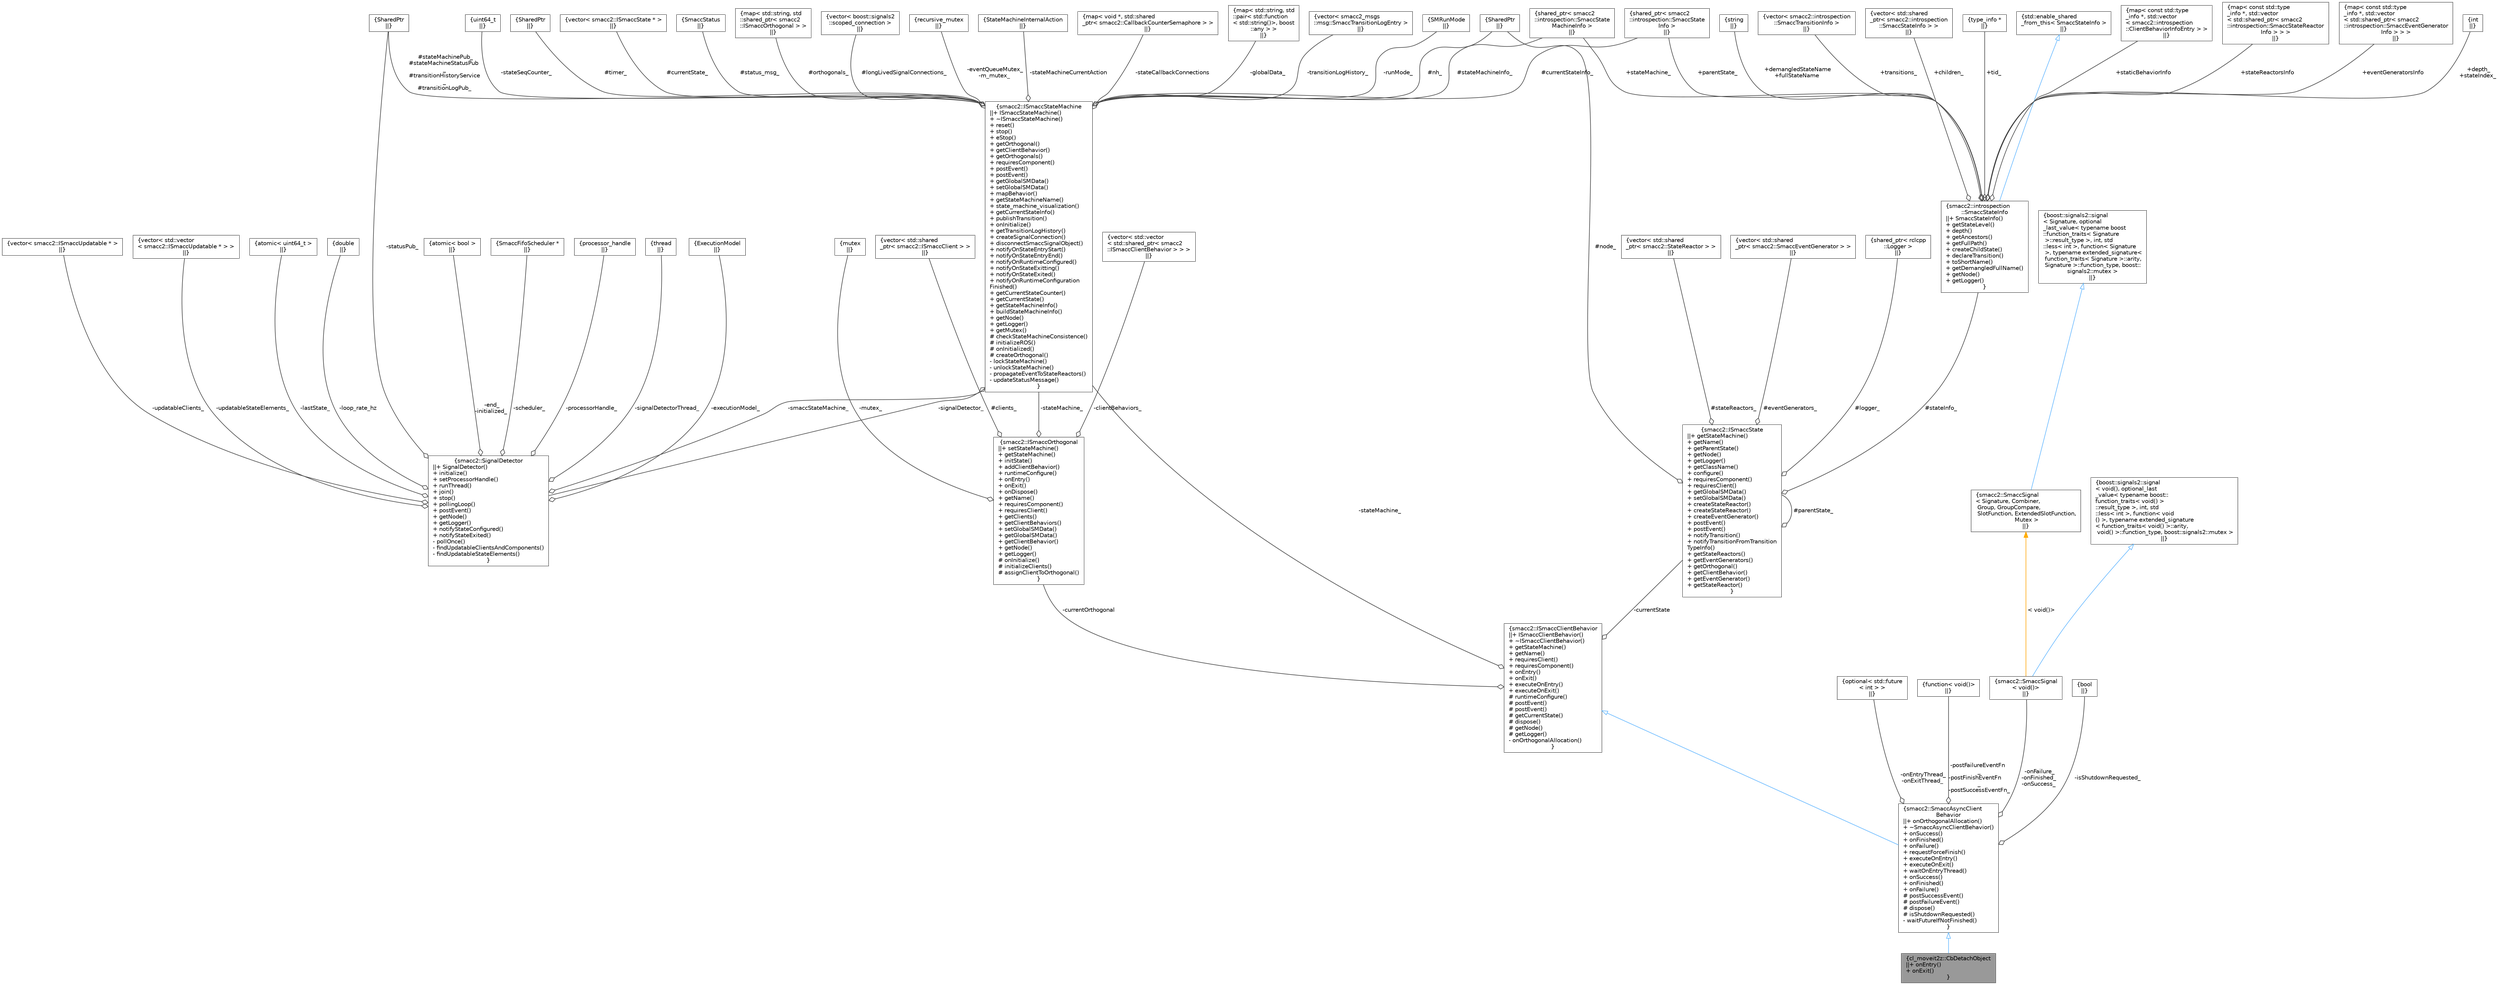 digraph "cl_moveit2z::CbDetachObject"
{
 // LATEX_PDF_SIZE
  bgcolor="transparent";
  edge [fontname=Helvetica,fontsize=10,labelfontname=Helvetica,labelfontsize=10];
  node [fontname=Helvetica,fontsize=10,shape=box,height=0.2,width=0.4];
  Node1 [label="{cl_moveit2z::CbDetachObject\n||+ onEntry()\l+ onExit()\l}",height=0.2,width=0.4,color="gray40", fillcolor="grey60", style="filled", fontcolor="black",tooltip=" "];
  Node2 -> Node1 [dir="back",color="steelblue1",style="solid",arrowtail="onormal"];
  Node2 [label="{smacc2::SmaccAsyncClient\lBehavior\n||+ onOrthogonalAllocation()\l+ ~SmaccAsyncClientBehavior()\l+ onSuccess()\l+ onFinished()\l+ onFailure()\l+ requestForceFinish()\l+ executeOnEntry()\l+ executeOnExit()\l+ waitOnEntryThread()\l+ onSuccess()\l+ onFinished()\l+ onFailure()\l# postSuccessEvent()\l# postFailureEvent()\l# dispose()\l# isShutdownRequested()\l- waitFutureIfNotFinished()\l}",height=0.2,width=0.4,color="gray40", fillcolor="white", style="filled",URL="$classsmacc2_1_1SmaccAsyncClientBehavior.html",tooltip=" "];
  Node3 -> Node2 [dir="back",color="steelblue1",style="solid",arrowtail="onormal"];
  Node3 [label="{smacc2::ISmaccClientBehavior\n||+ ISmaccClientBehavior()\l+ ~ISmaccClientBehavior()\l+ getStateMachine()\l+ getName()\l+ requiresClient()\l+ requiresComponent()\l+ onEntry()\l+ onExit()\l+ executeOnEntry()\l+ executeOnExit()\l# runtimeConfigure()\l# postEvent()\l# postEvent()\l# getCurrentState()\l# dispose()\l# getNode()\l# getLogger()\l- onOrthogonalAllocation()\l}",height=0.2,width=0.4,color="gray40", fillcolor="white", style="filled",URL="$classsmacc2_1_1ISmaccClientBehavior.html",tooltip=" "];
  Node4 -> Node3 [color="grey25",style="solid",label=" -stateMachine_" ,arrowhead="odiamond"];
  Node4 [label="{smacc2::ISmaccStateMachine\n||+ ISmaccStateMachine()\l+ ~ISmaccStateMachine()\l+ reset()\l+ stop()\l+ eStop()\l+ getOrthogonal()\l+ getClientBehavior()\l+ getOrthogonals()\l+ requiresComponent()\l+ postEvent()\l+ postEvent()\l+ getGlobalSMData()\l+ setGlobalSMData()\l+ mapBehavior()\l+ getStateMachineName()\l+ state_machine_visualization()\l+ getCurrentStateInfo()\l+ publishTransition()\l+ onInitialize()\l+ getTransitionLogHistory()\l+ createSignalConnection()\l+ disconnectSmaccSignalObject()\l+ notifyOnStateEntryStart()\l+ notifyOnStateEntryEnd()\l+ notifyOnRuntimeConfigured()\l+ notifyOnStateExitting()\l+ notifyOnStateExited()\l+ notifyOnRuntimeConfiguration\lFinished()\l+ getCurrentStateCounter()\l+ getCurrentState()\l+ getStateMachineInfo()\l+ buildStateMachineInfo()\l+ getNode()\l+ getLogger()\l+ getMutex()\l# checkStateMachineConsistence()\l# initializeROS()\l# onInitialized()\l# createOrthogonal()\l- lockStateMachine()\l- unlockStateMachine()\l- propagateEventToStateReactors()\l- updateStatusMessage()\l}",height=0.2,width=0.4,color="gray40", fillcolor="white", style="filled",URL="$classsmacc2_1_1ISmaccStateMachine.html",tooltip=" "];
  Node5 -> Node4 [color="grey25",style="solid",label=" #nh_" ,arrowhead="odiamond"];
  Node5 [label="{SharedPtr\n||}",height=0.2,width=0.4,color="gray40", fillcolor="white", style="filled",tooltip=" "];
  Node6 -> Node4 [color="grey25",style="solid",label=" #timer_" ,arrowhead="odiamond"];
  Node6 [label="{SharedPtr\n||}",height=0.2,width=0.4,color="gray40", fillcolor="white", style="filled",tooltip=" "];
  Node7 -> Node4 [color="grey25",style="solid",label=" #stateMachinePub_\n#stateMachineStatusPub\l_\n#transitionHistoryService\l_\n#transitionLogPub_" ,arrowhead="odiamond"];
  Node7 [label="{SharedPtr\n||}",height=0.2,width=0.4,color="gray40", fillcolor="white", style="filled",tooltip=" "];
  Node8 -> Node4 [color="grey25",style="solid",label=" #currentState_" ,arrowhead="odiamond"];
  Node8 [label="{vector\< smacc2::ISmaccState * \>\n||}",height=0.2,width=0.4,color="gray40", fillcolor="white", style="filled",tooltip=" "];
  Node9 -> Node4 [color="grey25",style="solid",label=" #currentStateInfo_" ,arrowhead="odiamond"];
  Node9 [label="{shared_ptr\< smacc2\l::introspection::SmaccState\lInfo \>\n||}",height=0.2,width=0.4,color="gray40", fillcolor="white", style="filled",tooltip=" "];
  Node10 -> Node4 [color="grey25",style="solid",label=" #status_msg_" ,arrowhead="odiamond"];
  Node10 [label="{SmaccStatus\n||}",height=0.2,width=0.4,color="gray40", fillcolor="white", style="filled",tooltip=" "];
  Node11 -> Node4 [color="grey25",style="solid",label=" #orthogonals_" ,arrowhead="odiamond"];
  Node11 [label="{map\< std::string, std\l::shared_ptr\< smacc2\l::ISmaccOrthogonal \> \>\n||}",height=0.2,width=0.4,color="gray40", fillcolor="white", style="filled",tooltip=" "];
  Node12 -> Node4 [color="grey25",style="solid",label=" #longLivedSignalConnections_" ,arrowhead="odiamond"];
  Node12 [label="{vector\< boost::signals2\l::scoped_connection \>\n||}",height=0.2,width=0.4,color="gray40", fillcolor="white", style="filled",tooltip=" "];
  Node13 -> Node4 [color="grey25",style="solid",label=" #stateMachineInfo_" ,arrowhead="odiamond"];
  Node13 [label="{shared_ptr\< smacc2\l::introspection::SmaccState\lMachineInfo \>\n||}",height=0.2,width=0.4,color="gray40", fillcolor="white", style="filled",tooltip=" "];
  Node14 -> Node4 [color="grey25",style="solid",label=" -eventQueueMutex_\n-m_mutex_" ,arrowhead="odiamond"];
  Node14 [label="{recursive_mutex\n||}",height=0.2,width=0.4,color="gray40", fillcolor="white", style="filled",tooltip=" "];
  Node15 -> Node4 [color="grey25",style="solid",label=" -stateMachineCurrentAction" ,arrowhead="odiamond"];
  Node15 [label="{StateMachineInternalAction\n||}",height=0.2,width=0.4,color="gray40", fillcolor="white", style="filled",tooltip=" "];
  Node16 -> Node4 [color="grey25",style="solid",label=" -stateCallbackConnections" ,arrowhead="odiamond"];
  Node16 [label="{map\< void *, std::shared\l_ptr\< smacc2::CallbackCounterSemaphore \> \>\n||}",height=0.2,width=0.4,color="gray40", fillcolor="white", style="filled",tooltip=" "];
  Node17 -> Node4 [color="grey25",style="solid",label=" -globalData_" ,arrowhead="odiamond"];
  Node17 [label="{map\< std::string, std\l::pair\< std::function\l\< std::string()\>, boost\l::any \> \>\n||}",height=0.2,width=0.4,color="gray40", fillcolor="white", style="filled",tooltip=" "];
  Node18 -> Node4 [color="grey25",style="solid",label=" -transitionLogHistory_" ,arrowhead="odiamond"];
  Node18 [label="{vector\< smacc2_msgs\l::msg::SmaccTransitionLogEntry \>\n||}",height=0.2,width=0.4,color="gray40", fillcolor="white", style="filled",tooltip=" "];
  Node19 -> Node4 [color="grey25",style="solid",label=" -runMode_" ,arrowhead="odiamond"];
  Node19 [label="{SMRunMode\n||}",height=0.2,width=0.4,color="gray40", fillcolor="white", style="filled",tooltip=" "];
  Node20 -> Node4 [color="grey25",style="solid",label=" -signalDetector_" ,arrowhead="odiamond"];
  Node20 [label="{smacc2::SignalDetector\n||+ SignalDetector()\l+ initialize()\l+ setProcessorHandle()\l+ runThread()\l+ join()\l+ stop()\l+ pollingLoop()\l+ postEvent()\l+ getNode()\l+ getLogger()\l+ notifyStateConfigured()\l+ notifyStateExited()\l- pollOnce()\l- findUpdatableClientsAndComponents()\l- findUpdatableStateElements()\l}",height=0.2,width=0.4,color="gray40", fillcolor="white", style="filled",URL="$classsmacc2_1_1SignalDetector.html",tooltip=" "];
  Node4 -> Node20 [color="grey25",style="solid",label=" -smaccStateMachine_" ,arrowhead="odiamond"];
  Node21 -> Node20 [color="grey25",style="solid",label=" -updatableClients_" ,arrowhead="odiamond"];
  Node21 [label="{vector\< smacc2::ISmaccUpdatable * \>\n||}",height=0.2,width=0.4,color="gray40", fillcolor="white", style="filled",tooltip=" "];
  Node22 -> Node20 [color="grey25",style="solid",label=" -updatableStateElements_" ,arrowhead="odiamond"];
  Node22 [label="{vector\< std::vector\l\< smacc2::ISmaccUpdatable * \> \>\n||}",height=0.2,width=0.4,color="gray40", fillcolor="white", style="filled",tooltip=" "];
  Node23 -> Node20 [color="grey25",style="solid",label=" -lastState_" ,arrowhead="odiamond"];
  Node23 [label="{atomic\< uint64_t \>\n||}",height=0.2,width=0.4,color="gray40", fillcolor="white", style="filled",tooltip=" "];
  Node24 -> Node20 [color="grey25",style="solid",label=" -loop_rate_hz" ,arrowhead="odiamond"];
  Node24 [label="{double\n||}",height=0.2,width=0.4,color="gray40", fillcolor="white", style="filled",tooltip=" "];
  Node25 -> Node20 [color="grey25",style="solid",label=" -end_\n-initialized_" ,arrowhead="odiamond"];
  Node25 [label="{atomic\< bool \>\n||}",height=0.2,width=0.4,color="gray40", fillcolor="white", style="filled",tooltip=" "];
  Node7 -> Node20 [color="grey25",style="solid",label=" -statusPub_" ,arrowhead="odiamond"];
  Node26 -> Node20 [color="grey25",style="solid",label=" -scheduler_" ,arrowhead="odiamond"];
  Node26 [label="{SmaccFifoScheduler *\n||}",height=0.2,width=0.4,color="gray40", fillcolor="white", style="filled",tooltip=" "];
  Node27 -> Node20 [color="grey25",style="solid",label=" -processorHandle_" ,arrowhead="odiamond"];
  Node27 [label="{processor_handle\n||}",height=0.2,width=0.4,color="gray40", fillcolor="white", style="filled",tooltip=" "];
  Node28 -> Node20 [color="grey25",style="solid",label=" -signalDetectorThread_" ,arrowhead="odiamond"];
  Node28 [label="{thread\n||}",height=0.2,width=0.4,color="gray40", fillcolor="white", style="filled",tooltip=" "];
  Node29 -> Node20 [color="grey25",style="solid",label=" -executionModel_" ,arrowhead="odiamond"];
  Node29 [label="{ExecutionModel\n||}",height=0.2,width=0.4,color="gray40", fillcolor="white", style="filled",tooltip=" "];
  Node30 -> Node4 [color="grey25",style="solid",label=" -stateSeqCounter_" ,arrowhead="odiamond"];
  Node30 [label="{uint64_t\n||}",height=0.2,width=0.4,color="gray40", fillcolor="white", style="filled",tooltip=" "];
  Node31 -> Node3 [color="grey25",style="solid",label=" -currentState" ,arrowhead="odiamond"];
  Node31 [label="{smacc2::ISmaccState\n||+ getStateMachine()\l+ getName()\l+ getParentState()\l+ getNode()\l+ getLogger()\l+ getClassName()\l+ configure()\l+ requiresComponent()\l+ requiresClient()\l+ getGlobalSMData()\l+ setGlobalSMData()\l+ createStateReactor()\l+ createStateReactor()\l+ createEventGenerator()\l+ postEvent()\l+ postEvent()\l+ notifyTransition()\l+ notifyTransitionFromTransition\lTypeInfo()\l+ getStateReactors()\l+ getEventGenerators()\l+ getOrthogonal()\l+ getClientBehavior()\l+ getEventGenerator()\l+ getStateReactor()\l}",height=0.2,width=0.4,color="gray40", fillcolor="white", style="filled",URL="$classsmacc2_1_1ISmaccState.html",tooltip=" "];
  Node5 -> Node31 [color="grey25",style="solid",label=" #node_" ,arrowhead="odiamond"];
  Node32 -> Node31 [color="grey25",style="solid",label=" #logger_" ,arrowhead="odiamond"];
  Node32 [label="{shared_ptr\< rclcpp\l::Logger \>\n||}",height=0.2,width=0.4,color="gray40", fillcolor="white", style="filled",tooltip=" "];
  Node33 -> Node31 [color="grey25",style="solid",label=" #stateReactors_" ,arrowhead="odiamond"];
  Node33 [label="{vector\< std::shared\l_ptr\< smacc2::StateReactor \> \>\n||}",height=0.2,width=0.4,color="gray40", fillcolor="white", style="filled",tooltip=" "];
  Node34 -> Node31 [color="grey25",style="solid",label=" #eventGenerators_" ,arrowhead="odiamond"];
  Node34 [label="{vector\< std::shared\l_ptr\< smacc2::SmaccEventGenerator \> \>\n||}",height=0.2,width=0.4,color="gray40", fillcolor="white", style="filled",tooltip=" "];
  Node31 -> Node31 [color="grey25",style="solid",label=" #parentState_" ,arrowhead="odiamond"];
  Node35 -> Node31 [color="grey25",style="solid",label=" #stateInfo_" ,arrowhead="odiamond"];
  Node35 [label="{smacc2::introspection\l::SmaccStateInfo\n||+ SmaccStateInfo()\l+ getStateLevel()\l+ depth()\l+ getAncestors()\l+ getFullPath()\l+ createChildState()\l+ declareTransition()\l+ toShortName()\l+ getDemangledFullName()\l+ getNode()\l+ getLogger()\l}",height=0.2,width=0.4,color="gray40", fillcolor="white", style="filled",URL="$classsmacc2_1_1introspection_1_1SmaccStateInfo.html",tooltip=" "];
  Node36 -> Node35 [dir="back",color="steelblue1",style="solid",arrowtail="onormal"];
  Node36 [label="{std::enable_shared\l_from_this\< SmaccStateInfo \>\n||}",height=0.2,width=0.4,color="gray40", fillcolor="white", style="filled",tooltip=" "];
  Node37 -> Node35 [color="grey25",style="solid",label=" +staticBehaviorInfo" ,arrowhead="odiamond"];
  Node37 [label="{map\< const std::type\l_info *, std::vector\l\< smacc2::introspection\l::ClientBehaviorInfoEntry \> \>\n||}",height=0.2,width=0.4,color="gray40", fillcolor="white", style="filled",tooltip=" "];
  Node38 -> Node35 [color="grey25",style="solid",label=" +stateReactorsInfo" ,arrowhead="odiamond"];
  Node38 [label="{map\< const std::type\l_info *, std::vector\l\< std::shared_ptr\< smacc2\l::introspection::SmaccStateReactor\lInfo \> \> \>\n||}",height=0.2,width=0.4,color="gray40", fillcolor="white", style="filled",tooltip=" "];
  Node39 -> Node35 [color="grey25",style="solid",label=" +eventGeneratorsInfo" ,arrowhead="odiamond"];
  Node39 [label="{map\< const std::type\l_info *, std::vector\l\< std::shared_ptr\< smacc2\l::introspection::SmaccEventGenerator\lInfo \> \> \>\n||}",height=0.2,width=0.4,color="gray40", fillcolor="white", style="filled",tooltip=" "];
  Node40 -> Node35 [color="grey25",style="solid",label=" +depth_\n+stateIndex_" ,arrowhead="odiamond"];
  Node40 [label="{int\n||}",height=0.2,width=0.4,color="gray40", fillcolor="white", style="filled",tooltip=" "];
  Node41 -> Node35 [color="grey25",style="solid",label=" +demangledStateName\n+fullStateName" ,arrowhead="odiamond"];
  Node41 [label="{string\n||}",height=0.2,width=0.4,color="gray40", fillcolor="white", style="filled",tooltip=" "];
  Node13 -> Node35 [color="grey25",style="solid",label=" +stateMachine_" ,arrowhead="odiamond"];
  Node9 -> Node35 [color="grey25",style="solid",label=" +parentState_" ,arrowhead="odiamond"];
  Node42 -> Node35 [color="grey25",style="solid",label=" +transitions_" ,arrowhead="odiamond"];
  Node42 [label="{vector\< smacc2::introspection\l::SmaccTransitionInfo \>\n||}",height=0.2,width=0.4,color="gray40", fillcolor="white", style="filled",tooltip=" "];
  Node43 -> Node35 [color="grey25",style="solid",label=" +children_" ,arrowhead="odiamond"];
  Node43 [label="{vector\< std::shared\l_ptr\< smacc2::introspection\l::SmaccStateInfo \> \>\n||}",height=0.2,width=0.4,color="gray40", fillcolor="white", style="filled",tooltip=" "];
  Node44 -> Node35 [color="grey25",style="solid",label=" +tid_" ,arrowhead="odiamond"];
  Node44 [label="{type_info *\n||}",height=0.2,width=0.4,color="gray40", fillcolor="white", style="filled",tooltip=" "];
  Node45 -> Node3 [color="grey25",style="solid",label=" -currentOrthogonal" ,arrowhead="odiamond"];
  Node45 [label="{smacc2::ISmaccOrthogonal\n||+ setStateMachine()\l+ getStateMachine()\l+ initState()\l+ addClientBehavior()\l+ runtimeConfigure()\l+ onEntry()\l+ onExit()\l+ onDispose()\l+ getName()\l+ requiresComponent()\l+ requiresClient()\l+ getClients()\l+ getClientBehaviors()\l+ setGlobalSMData()\l+ getGlobalSMData()\l+ getClientBehavior()\l+ getNode()\l+ getLogger()\l# onInitialize()\l# initializeClients()\l# assignClientToOrthogonal()\l}",height=0.2,width=0.4,color="gray40", fillcolor="white", style="filled",URL="$classsmacc2_1_1ISmaccOrthogonal.html",tooltip=" "];
  Node46 -> Node45 [color="grey25",style="solid",label=" #clients_" ,arrowhead="odiamond"];
  Node46 [label="{vector\< std::shared\l_ptr\< smacc2::ISmaccClient \> \>\n||}",height=0.2,width=0.4,color="gray40", fillcolor="white", style="filled",tooltip=" "];
  Node4 -> Node45 [color="grey25",style="solid",label=" -stateMachine_" ,arrowhead="odiamond"];
  Node47 -> Node45 [color="grey25",style="solid",label=" -clientBehaviors_" ,arrowhead="odiamond"];
  Node47 [label="{vector\< std::vector\l\< std::shared_ptr\< smacc2\l::ISmaccClientBehavior \> \> \>\n||}",height=0.2,width=0.4,color="gray40", fillcolor="white", style="filled",tooltip=" "];
  Node48 -> Node45 [color="grey25",style="solid",label=" -mutex_" ,arrowhead="odiamond"];
  Node48 [label="{mutex\n||}",height=0.2,width=0.4,color="gray40", fillcolor="white", style="filled",tooltip=" "];
  Node49 -> Node2 [color="grey25",style="solid",label=" -onEntryThread_\n-onExitThread_" ,arrowhead="odiamond"];
  Node49 [label="{optional\< std::future\l\< int \> \>\n||}",height=0.2,width=0.4,color="gray40", fillcolor="white", style="filled",tooltip=" "];
  Node50 -> Node2 [color="grey25",style="solid",label=" -postFailureEventFn\l_\n-postFinishEventFn\l_\n-postSuccessEventFn_" ,arrowhead="odiamond"];
  Node50 [label="{function\< void()\>\n||}",height=0.2,width=0.4,color="gray40", fillcolor="white", style="filled",tooltip=" "];
  Node51 -> Node2 [color="grey25",style="solid",label=" -onFailure_\n-onFinished_\n-onSuccess_" ,arrowhead="odiamond"];
  Node51 [label="{smacc2::SmaccSignal\l\< void()\>\n||}",height=0.2,width=0.4,color="gray40", fillcolor="white", style="filled",URL="$classsmacc2_1_1SmaccSignal.html",tooltip=" "];
  Node52 -> Node51 [dir="back",color="steelblue1",style="solid",arrowtail="onormal"];
  Node52 [label="{boost::signals2::signal\l\< void(), optional_last\l_value\< typename boost::\lfunction_traits\< void() \>\l::result_type \>, int, std\l::less\< int \>, function\< void\l() \>, typename extended_signature\l\< function_traits\< void() \>::arity,\l void() \>::function_type, boost::signals2::mutex \>\n||}",height=0.2,width=0.4,color="gray40", fillcolor="white", style="filled",tooltip=" "];
  Node53 -> Node51 [dir="back",color="orange",style="solid",label=" \< void()\>" ];
  Node53 [label="{smacc2::SmaccSignal\l\< Signature, Combiner,\l Group, GroupCompare,\l SlotFunction, ExtendedSlotFunction,\l Mutex \>\n||}",height=0.2,width=0.4,color="gray40", fillcolor="white", style="filled",URL="$classsmacc2_1_1SmaccSignal.html",tooltip=" "];
  Node54 -> Node53 [dir="back",color="steelblue1",style="solid",arrowtail="onormal"];
  Node54 [label="{boost::signals2::signal\l\< Signature, optional\l_last_value\< typename boost\l::function_traits\< Signature\l \>::result_type \>, int, std\l::less\< int \>, function\< Signature\l \>, typename extended_signature\<\l function_traits\< Signature \>::arity,\l Signature \>::function_type, boost::\lsignals2::mutex \>\n||}",height=0.2,width=0.4,color="gray40", fillcolor="white", style="filled",tooltip=" "];
  Node55 -> Node2 [color="grey25",style="solid",label=" -isShutdownRequested_" ,arrowhead="odiamond"];
  Node55 [label="{bool\n||}",height=0.2,width=0.4,color="gray40", fillcolor="white", style="filled",URL="$classbool.html",tooltip=" "];
}
